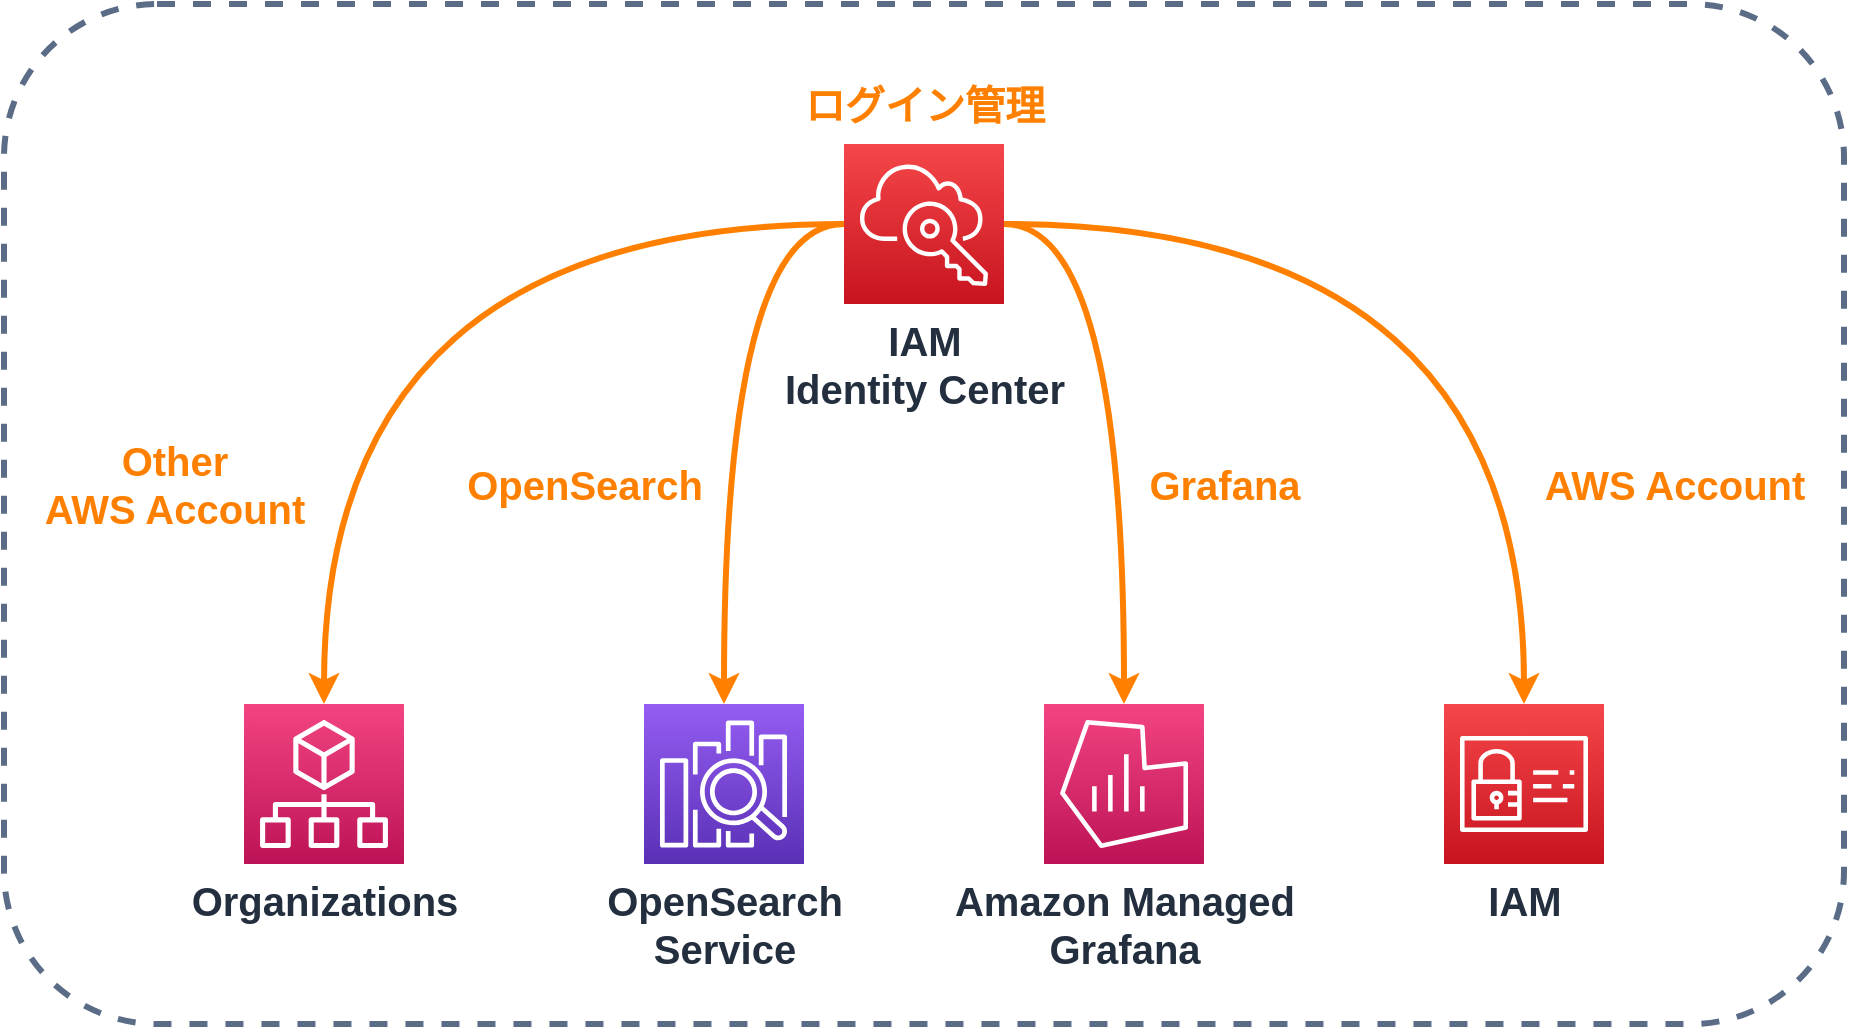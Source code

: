 <mxfile version="20.3.0" type="device"><diagram id="Ht1M8jgEwFfnCIfOTk4-" name="Page-1"><mxGraphModel dx="697" dy="2911" grid="1" gridSize="10" guides="1" tooltips="1" connect="1" arrows="1" fold="1" page="0" pageScale="1" pageWidth="1169" pageHeight="827" math="0" shadow="0"><root><mxCell id="0"/><mxCell id="1" parent="0"/><mxCell id="WL8G0kEx3OqtkaJOf7fV-5" value="" style="fillColor=none;strokeColor=#5A6C86;dashed=1;verticalAlign=top;fontStyle=0;fontColor=#000000;fontSize=35;strokeWidth=3;rounded=1;fillStyle=dashed;" parent="1" vertex="1"><mxGeometry x="880" y="-1630" width="920" height="510" as="geometry"/></mxCell><mxCell id="Yq2oQHrWR84bP-UA12w0-47" value="IAM" style="sketch=0;points=[[0,0,0],[0.25,0,0],[0.5,0,0],[0.75,0,0],[1,0,0],[0,1,0],[0.25,1,0],[0.5,1,0],[0.75,1,0],[1,1,0],[0,0.25,0],[0,0.5,0],[0,0.75,0],[1,0.25,0],[1,0.5,0],[1,0.75,0]];outlineConnect=0;fontColor=#232F3E;gradientColor=#F54749;gradientDirection=north;fillColor=#C7131F;strokeColor=#ffffff;dashed=0;verticalLabelPosition=bottom;verticalAlign=top;align=center;html=1;fontSize=20;fontStyle=1;aspect=fixed;shape=mxgraph.aws4.resourceIcon;resIcon=mxgraph.aws4.identity_and_access_management;labelBackgroundColor=none;strokeWidth=3;" parent="1" vertex="1"><mxGeometry x="1600" y="-1279.996" width="80" height="80" as="geometry"/></mxCell><mxCell id="Yq2oQHrWR84bP-UA12w0-160" value="Organizations" style="sketch=0;points=[[0,0,0],[0.25,0,0],[0.5,0,0],[0.75,0,0],[1,0,0],[0,1,0],[0.25,1,0],[0.5,1,0],[0.75,1,0],[1,1,0],[0,0.25,0],[0,0.5,0],[0,0.75,0],[1,0.25,0],[1,0.5,0],[1,0.75,0]];points=[[0,0,0],[0.25,0,0],[0.5,0,0],[0.75,0,0],[1,0,0],[0,1,0],[0.25,1,0],[0.5,1,0],[0.75,1,0],[1,1,0],[0,0.25,0],[0,0.5,0],[0,0.75,0],[1,0.25,0],[1,0.5,0],[1,0.75,0]];outlineConnect=0;fontColor=#232F3E;gradientColor=#F34482;gradientDirection=north;fillColor=#BC1356;strokeColor=#ffffff;dashed=0;verticalLabelPosition=bottom;verticalAlign=top;align=center;html=1;fontSize=20;fontStyle=1;aspect=fixed;shape=mxgraph.aws4.resourceIcon;resIcon=mxgraph.aws4.organizations;strokeWidth=3;" parent="1" vertex="1"><mxGeometry x="1000" y="-1279.997" width="80" height="80" as="geometry"/></mxCell><mxCell id="ba_7nCGos8NcndXZEmxs-101" style="edgeStyle=orthogonalEdgeStyle;orthogonalLoop=1;jettySize=auto;html=1;exitX=0;exitY=0.5;exitDx=0;exitDy=0;exitPerimeter=0;strokeColor=#FF8000;strokeWidth=3;fontSize=20;entryX=0.5;entryY=0;entryDx=0;entryDy=0;entryPerimeter=0;curved=1;" parent="1" source="WL8G0kEx3OqtkaJOf7fV-1" target="Yq2oQHrWR84bP-UA12w0-160" edge="1"><mxGeometry relative="1" as="geometry"><mxPoint x="1040" y="-1290" as="targetPoint"/><Array as="points"><mxPoint x="1040" y="-1520"/></Array></mxGeometry></mxCell><mxCell id="ba_7nCGos8NcndXZEmxs-102" style="edgeStyle=orthogonalEdgeStyle;orthogonalLoop=1;jettySize=auto;html=1;exitX=1;exitY=0.5;exitDx=0;exitDy=0;exitPerimeter=0;strokeColor=#FF8000;strokeWidth=3;fontSize=20;curved=1;" parent="1" source="WL8G0kEx3OqtkaJOf7fV-1" target="Yq2oQHrWR84bP-UA12w0-47" edge="1"><mxGeometry relative="1" as="geometry"/></mxCell><mxCell id="Jbzej2VHANiXPMRYIQkJ-8" style="edgeStyle=orthogonalEdgeStyle;orthogonalLoop=1;jettySize=auto;html=1;exitX=1;exitY=0.5;exitDx=0;exitDy=0;exitPerimeter=0;strokeColor=#FF8000;strokeWidth=3;curved=1;" edge="1" parent="1" source="WL8G0kEx3OqtkaJOf7fV-1" target="Jbzej2VHANiXPMRYIQkJ-2"><mxGeometry relative="1" as="geometry"><mxPoint x="1440.053" y="-1360.0" as="targetPoint"/></mxGeometry></mxCell><mxCell id="Jbzej2VHANiXPMRYIQkJ-9" style="edgeStyle=orthogonalEdgeStyle;orthogonalLoop=1;jettySize=auto;html=1;exitX=0;exitY=0.5;exitDx=0;exitDy=0;exitPerimeter=0;entryX=0.5;entryY=0;entryDx=0;entryDy=0;strokeColor=#FF8000;strokeWidth=3;entryPerimeter=0;curved=1;" edge="1" parent="1" source="WL8G0kEx3OqtkaJOf7fV-1" target="Jbzej2VHANiXPMRYIQkJ-5"><mxGeometry relative="1" as="geometry"><mxPoint x="1240.005" y="-1310.0" as="targetPoint"/></mxGeometry></mxCell><mxCell id="WL8G0kEx3OqtkaJOf7fV-1" value="IAM&lt;br&gt;Identity Center" style="sketch=0;points=[[0,0,0],[0.25,0,0],[0.5,0,0],[0.75,0,0],[1,0,0],[0,1,0],[0.25,1,0],[0.5,1,0],[0.75,1,0],[1,1,0],[0,0.25,0],[0,0.5,0],[0,0.75,0],[1,0.25,0],[1,0.5,0],[1,0.75,0]];outlineConnect=0;fontColor=#232F3E;gradientColor=#F54749;gradientDirection=north;fillColor=#C7131F;strokeColor=#ffffff;dashed=0;verticalLabelPosition=bottom;verticalAlign=top;align=center;html=1;fontSize=20;fontStyle=1;aspect=fixed;shape=mxgraph.aws4.resourceIcon;resIcon=mxgraph.aws4.single_sign_on;strokeWidth=3;" parent="1" vertex="1"><mxGeometry x="1300" y="-1559.996" width="80" height="80" as="geometry"/></mxCell><mxCell id="Jbzej2VHANiXPMRYIQkJ-2" value="Amazon Managed&lt;br style=&quot;font-size: 20px;&quot;&gt;Grafana" style="sketch=0;points=[[0,0,0],[0.25,0,0],[0.5,0,0],[0.75,0,0],[1,0,0],[0,1,0],[0.25,1,0],[0.5,1,0],[0.75,1,0],[1,1,0],[0,0.25,0],[0,0.5,0],[0,0.75,0],[1,0.25,0],[1,0.5,0],[1,0.75,0]];points=[[0,0,0],[0.25,0,0],[0.5,0,0],[0.75,0,0],[1,0,0],[0,1,0],[0.25,1,0],[0.5,1,0],[0.75,1,0],[1,1,0],[0,0.25,0],[0,0.5,0],[0,0.75,0],[1,0.25,0],[1,0.5,0],[1,0.75,0]];outlineConnect=0;fontColor=#232F3E;gradientColor=#F34482;gradientDirection=north;fillColor=#BC1356;strokeColor=#ffffff;dashed=0;verticalLabelPosition=bottom;verticalAlign=top;align=center;html=1;fontSize=20;fontStyle=1;aspect=fixed;shape=mxgraph.aws4.resourceIcon;resIcon=mxgraph.aws4.managed_service_for_grafana;strokeWidth=3;direction=east;" vertex="1" parent="1"><mxGeometry x="1400" y="-1280" width="80" height="80" as="geometry"/></mxCell><mxCell id="Jbzej2VHANiXPMRYIQkJ-5" value="OpenSearch&lt;br&gt;Service&lt;br&gt;" style="sketch=0;points=[[0,0,0],[0.25,0,0],[0.5,0,0],[0.75,0,0],[1,0,0],[0,1,0],[0.25,1,0],[0.5,1,0],[0.75,1,0],[1,1,0],[0,0.25,0],[0,0.5,0],[0,0.75,0],[1,0.25,0],[1,0.5,0],[1,0.75,0]];outlineConnect=0;fontColor=#232F3E;gradientColor=#945DF2;gradientDirection=north;fillColor=#5A30B5;strokeColor=#ffffff;dashed=0;verticalLabelPosition=bottom;verticalAlign=top;align=center;html=1;fontSize=20;fontStyle=1;aspect=fixed;shape=mxgraph.aws4.resourceIcon;resIcon=mxgraph.aws4.elasticsearch_service;strokeWidth=3;direction=east;" vertex="1" parent="1"><mxGeometry x="1200.0" y="-1280" width="80" height="80" as="geometry"/></mxCell><mxCell id="Jbzej2VHANiXPMRYIQkJ-10" value="&lt;font style=&quot;font-size: 20px;&quot;&gt;Other&lt;br&gt;AWS Account&lt;/font&gt;" style="text;html=1;align=center;verticalAlign=middle;resizable=0;points=[];autosize=1;strokeColor=none;fillColor=none;fontStyle=1;fontSize=20;fontColor=#FF8000;" vertex="1" parent="1"><mxGeometry x="890" y="-1420" width="150" height="60" as="geometry"/></mxCell><mxCell id="Jbzej2VHANiXPMRYIQkJ-11" value="&lt;font style=&quot;font-size: 20px;&quot;&gt;OpenSearch&lt;/font&gt;" style="text;html=1;align=center;verticalAlign=middle;resizable=0;points=[];autosize=1;strokeColor=none;fillColor=none;fontStyle=1;fontSize=20;fontColor=#FF8000;" vertex="1" parent="1"><mxGeometry x="1100" y="-1410" width="140" height="40" as="geometry"/></mxCell><mxCell id="Jbzej2VHANiXPMRYIQkJ-12" value="&lt;font style=&quot;font-size: 20px;&quot;&gt;Grafana&lt;/font&gt;" style="text;html=1;align=center;verticalAlign=middle;resizable=0;points=[];autosize=1;strokeColor=none;fillColor=none;fontStyle=1;fontSize=20;fontColor=#FF8000;" vertex="1" parent="1"><mxGeometry x="1440" y="-1410" width="100" height="40" as="geometry"/></mxCell><mxCell id="Jbzej2VHANiXPMRYIQkJ-13" value="&lt;font style=&quot;font-size: 20px;&quot;&gt;AWS Account&lt;/font&gt;" style="text;html=1;align=center;verticalAlign=middle;resizable=0;points=[];autosize=1;strokeColor=none;fillColor=none;fontStyle=1;fontSize=20;fontColor=#FF8000;" vertex="1" parent="1"><mxGeometry x="1640" y="-1410" width="150" height="40" as="geometry"/></mxCell><mxCell id="Jbzej2VHANiXPMRYIQkJ-14" value="&lt;font style=&quot;font-size: 20px;&quot;&gt;ログイン管理&lt;/font&gt;" style="text;html=1;align=center;verticalAlign=middle;resizable=0;points=[];autosize=1;strokeColor=none;fillColor=none;fontStyle=1;fontSize=20;fontColor=#FF8000;" vertex="1" parent="1"><mxGeometry x="1270" y="-1600" width="140" height="40" as="geometry"/></mxCell></root></mxGraphModel></diagram></mxfile>